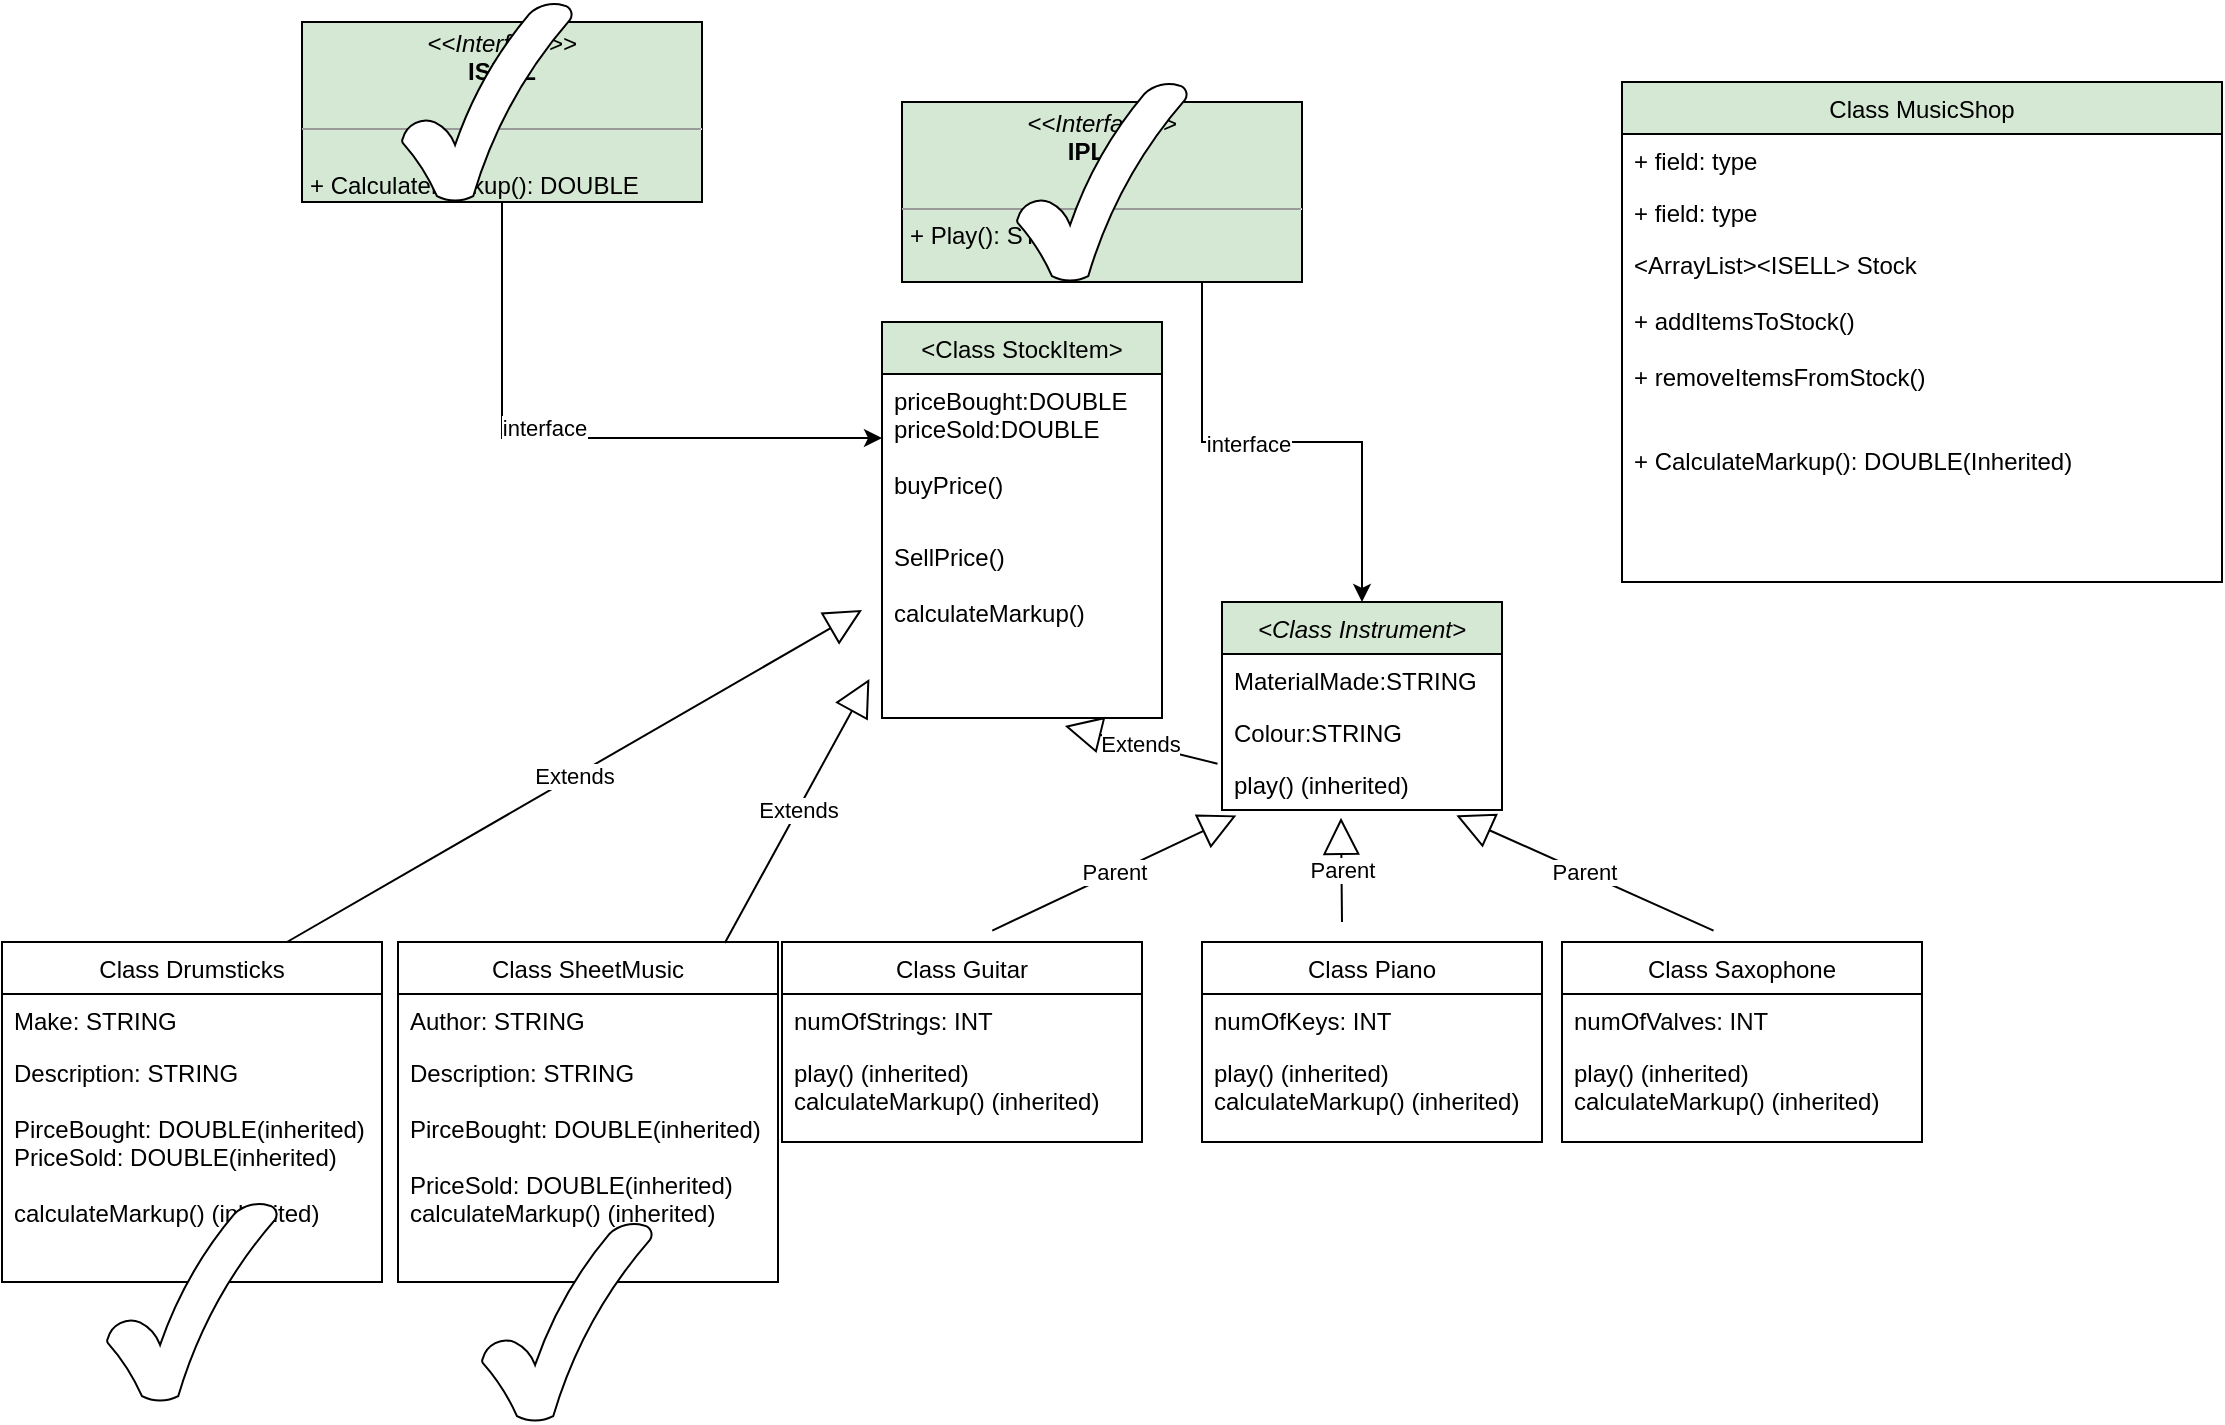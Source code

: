 <mxfile version="14.5.1" type="device"><diagram id="XtFvVDS7R7k3xy_MAySc" name="Page-1"><mxGraphModel dx="1251" dy="618" grid="1" gridSize="10" guides="1" tooltips="1" connect="1" arrows="1" fold="1" page="1" pageScale="1" pageWidth="3300" pageHeight="4681" math="0" shadow="0"><root><mxCell id="0"/><mxCell id="1" parent="0"/><mxCell id="AZCF6s1ImzgPR_b7xrG4-24" value="Class MusicShop" style="swimlane;fontStyle=0;childLayout=stackLayout;horizontal=1;startSize=26;fillColor=#D5E8D4;horizontalStack=0;resizeParent=1;resizeParentMax=0;resizeLast=0;collapsible=1;marginBottom=0;" vertex="1" parent="1"><mxGeometry x="910" y="60" width="300" height="250" as="geometry"/></mxCell><mxCell id="AZCF6s1ImzgPR_b7xrG4-25" value="+ field: type" style="text;strokeColor=none;fillColor=none;align=left;verticalAlign=top;spacingLeft=4;spacingRight=4;overflow=hidden;rotatable=0;points=[[0,0.5],[1,0.5]];portConstraint=eastwest;" vertex="1" parent="AZCF6s1ImzgPR_b7xrG4-24"><mxGeometry y="26" width="300" height="26" as="geometry"/></mxCell><mxCell id="AZCF6s1ImzgPR_b7xrG4-26" value="+ field: type" style="text;strokeColor=none;fillColor=none;align=left;verticalAlign=top;spacingLeft=4;spacingRight=4;overflow=hidden;rotatable=0;points=[[0,0.5],[1,0.5]];portConstraint=eastwest;" vertex="1" parent="AZCF6s1ImzgPR_b7xrG4-24"><mxGeometry y="52" width="300" height="26" as="geometry"/></mxCell><mxCell id="AZCF6s1ImzgPR_b7xrG4-27" value="&lt;ArrayList&gt;&lt;ISELL&gt; Stock&#10;&#10;+ addItemsToStock()&#10;&#10;+ removeItemsFromStock()&#10;&#10;&#10;+ CalculateMarkup(): DOUBLE(Inherited)" style="text;strokeColor=none;fillColor=none;align=left;verticalAlign=top;spacingLeft=4;spacingRight=4;overflow=hidden;rotatable=0;points=[[0,0.5],[1,0.5]];portConstraint=eastwest;" vertex="1" parent="AZCF6s1ImzgPR_b7xrG4-24"><mxGeometry y="78" width="300" height="172" as="geometry"/></mxCell><mxCell id="AZCF6s1ImzgPR_b7xrG4-59" style="edgeStyle=orthogonalEdgeStyle;rounded=0;orthogonalLoop=1;jettySize=auto;html=1;exitX=0.75;exitY=1;exitDx=0;exitDy=0;entryX=0.5;entryY=0;entryDx=0;entryDy=0;" edge="1" parent="1" source="AZCF6s1ImzgPR_b7xrG4-28" target="AZCF6s1ImzgPR_b7xrG4-41"><mxGeometry relative="1" as="geometry"/></mxCell><mxCell id="AZCF6s1ImzgPR_b7xrG4-60" value="interface" style="edgeLabel;html=1;align=center;verticalAlign=middle;resizable=0;points=[];" vertex="1" connectable="0" parent="AZCF6s1ImzgPR_b7xrG4-59"><mxGeometry x="-0.144" y="-1" relative="1" as="geometry"><mxPoint as="offset"/></mxGeometry></mxCell><mxCell id="AZCF6s1ImzgPR_b7xrG4-28" value="&lt;p style=&quot;margin: 0px ; margin-top: 4px ; text-align: center&quot;&gt;&lt;i&gt;&amp;lt;&amp;lt;Interface&amp;gt;&amp;gt;&lt;/i&gt;&lt;br&gt;&lt;b&gt;IPLAY&lt;/b&gt;&lt;/p&gt;&lt;p style=&quot;margin: 0px ; margin-left: 4px&quot;&gt;&lt;br&gt;&lt;/p&gt;&lt;hr size=&quot;1&quot;&gt;&lt;p style=&quot;margin: 0px ; margin-left: 4px&quot;&gt;+ Play(): STRING&lt;br&gt;&lt;br&gt;&lt;/p&gt;" style="verticalAlign=top;align=left;overflow=fill;fontSize=12;fontFamily=Helvetica;html=1;fillColor=#D5E8D4;" vertex="1" parent="1"><mxGeometry x="550" y="70" width="200" height="90" as="geometry"/></mxCell><mxCell id="AZCF6s1ImzgPR_b7xrG4-29" value="Class Guitar" style="swimlane;fontStyle=0;childLayout=stackLayout;horizontal=1;startSize=26;fillColor=none;horizontalStack=0;resizeParent=1;resizeParentMax=0;resizeLast=0;collapsible=1;marginBottom=0;" vertex="1" parent="1"><mxGeometry x="490" y="490" width="180" height="100" as="geometry"/></mxCell><mxCell id="AZCF6s1ImzgPR_b7xrG4-30" value="numOfStrings: INT" style="text;strokeColor=none;fillColor=none;align=left;verticalAlign=top;spacingLeft=4;spacingRight=4;overflow=hidden;rotatable=0;points=[[0,0.5],[1,0.5]];portConstraint=eastwest;" vertex="1" parent="AZCF6s1ImzgPR_b7xrG4-29"><mxGeometry y="26" width="180" height="26" as="geometry"/></mxCell><mxCell id="AZCF6s1ImzgPR_b7xrG4-32" value="play() (inherited)&#10;calculateMarkup() (inherited)" style="text;strokeColor=none;fillColor=none;align=left;verticalAlign=top;spacingLeft=4;spacingRight=4;overflow=hidden;rotatable=0;points=[[0,0.5],[1,0.5]];portConstraint=eastwest;" vertex="1" parent="AZCF6s1ImzgPR_b7xrG4-29"><mxGeometry y="52" width="180" height="48" as="geometry"/></mxCell><mxCell id="AZCF6s1ImzgPR_b7xrG4-33" value="Class Piano" style="swimlane;fontStyle=0;childLayout=stackLayout;horizontal=1;startSize=26;fillColor=none;horizontalStack=0;resizeParent=1;resizeParentMax=0;resizeLast=0;collapsible=1;marginBottom=0;" vertex="1" parent="1"><mxGeometry x="700" y="490" width="170" height="100" as="geometry"/></mxCell><mxCell id="AZCF6s1ImzgPR_b7xrG4-34" value="numOfKeys: INT" style="text;strokeColor=none;fillColor=none;align=left;verticalAlign=top;spacingLeft=4;spacingRight=4;overflow=hidden;rotatable=0;points=[[0,0.5],[1,0.5]];portConstraint=eastwest;" vertex="1" parent="AZCF6s1ImzgPR_b7xrG4-33"><mxGeometry y="26" width="170" height="26" as="geometry"/></mxCell><mxCell id="AZCF6s1ImzgPR_b7xrG4-36" value="play() (inherited)&#10;calculateMarkup() (inherited)" style="text;strokeColor=none;fillColor=none;align=left;verticalAlign=top;spacingLeft=4;spacingRight=4;overflow=hidden;rotatable=0;points=[[0,0.5],[1,0.5]];portConstraint=eastwest;" vertex="1" parent="AZCF6s1ImzgPR_b7xrG4-33"><mxGeometry y="52" width="170" height="48" as="geometry"/></mxCell><mxCell id="AZCF6s1ImzgPR_b7xrG4-37" value="Class Saxophone" style="swimlane;fontStyle=0;childLayout=stackLayout;horizontal=1;startSize=26;fillColor=none;horizontalStack=0;resizeParent=1;resizeParentMax=0;resizeLast=0;collapsible=1;marginBottom=0;" vertex="1" parent="1"><mxGeometry x="880" y="490" width="180" height="100" as="geometry"/></mxCell><mxCell id="AZCF6s1ImzgPR_b7xrG4-38" value="numOfValves: INT" style="text;strokeColor=none;fillColor=none;align=left;verticalAlign=top;spacingLeft=4;spacingRight=4;overflow=hidden;rotatable=0;points=[[0,0.5],[1,0.5]];portConstraint=eastwest;" vertex="1" parent="AZCF6s1ImzgPR_b7xrG4-37"><mxGeometry y="26" width="180" height="26" as="geometry"/></mxCell><mxCell id="AZCF6s1ImzgPR_b7xrG4-40" value="play() (inherited)&#10;calculateMarkup() (inherited)" style="text;strokeColor=none;fillColor=none;align=left;verticalAlign=top;spacingLeft=4;spacingRight=4;overflow=hidden;rotatable=0;points=[[0,0.5],[1,0.5]];portConstraint=eastwest;" vertex="1" parent="AZCF6s1ImzgPR_b7xrG4-37"><mxGeometry y="52" width="180" height="48" as="geometry"/></mxCell><mxCell id="AZCF6s1ImzgPR_b7xrG4-41" value="&lt;Class Instrument&gt;" style="swimlane;fontStyle=2;childLayout=stackLayout;horizontal=1;startSize=26;fillColor=#D5E8D4;horizontalStack=0;resizeParent=1;resizeParentMax=0;resizeLast=0;collapsible=1;marginBottom=0;" vertex="1" parent="1"><mxGeometry x="710" y="320" width="140" height="104" as="geometry"/></mxCell><mxCell id="AZCF6s1ImzgPR_b7xrG4-42" value="MaterialMade:STRING" style="text;strokeColor=none;fillColor=none;align=left;verticalAlign=top;spacingLeft=4;spacingRight=4;overflow=hidden;rotatable=0;points=[[0,0.5],[1,0.5]];portConstraint=eastwest;" vertex="1" parent="AZCF6s1ImzgPR_b7xrG4-41"><mxGeometry y="26" width="140" height="26" as="geometry"/></mxCell><mxCell id="AZCF6s1ImzgPR_b7xrG4-43" value="Colour:STRING" style="text;strokeColor=none;fillColor=none;align=left;verticalAlign=top;spacingLeft=4;spacingRight=4;overflow=hidden;rotatable=0;points=[[0,0.5],[1,0.5]];portConstraint=eastwest;" vertex="1" parent="AZCF6s1ImzgPR_b7xrG4-41"><mxGeometry y="52" width="140" height="26" as="geometry"/></mxCell><mxCell id="AZCF6s1ImzgPR_b7xrG4-44" value="play() (inherited)" style="text;strokeColor=none;fillColor=none;align=left;verticalAlign=top;spacingLeft=4;spacingRight=4;overflow=hidden;rotatable=0;points=[[0,0.5],[1,0.5]];portConstraint=eastwest;" vertex="1" parent="AZCF6s1ImzgPR_b7xrG4-41"><mxGeometry y="78" width="140" height="26" as="geometry"/></mxCell><mxCell id="AZCF6s1ImzgPR_b7xrG4-45" value="Parent" style="endArrow=block;endSize=16;endFill=0;html=1;exitX=0.421;exitY=-0.057;exitDx=0;exitDy=0;exitPerimeter=0;entryX=0.837;entryY=1.104;entryDx=0;entryDy=0;entryPerimeter=0;" edge="1" parent="1" source="AZCF6s1ImzgPR_b7xrG4-37" target="AZCF6s1ImzgPR_b7xrG4-44"><mxGeometry width="160" relative="1" as="geometry"><mxPoint x="920" y="380" as="sourcePoint"/><mxPoint x="1080" y="380" as="targetPoint"/></mxGeometry></mxCell><mxCell id="AZCF6s1ImzgPR_b7xrG4-46" value="Parent" style="endArrow=block;endSize=16;endFill=0;html=1;exitX=0.584;exitY=-0.057;exitDx=0;exitDy=0;exitPerimeter=0;entryX=0.837;entryY=1.104;entryDx=0;entryDy=0;entryPerimeter=0;" edge="1" parent="1" source="AZCF6s1ImzgPR_b7xrG4-29"><mxGeometry width="160" relative="1" as="geometry"><mxPoint x="828.94" y="485.554" as="sourcePoint"/><mxPoint x="717.18" y="426.704" as="targetPoint"/></mxGeometry></mxCell><mxCell id="AZCF6s1ImzgPR_b7xrG4-47" value="Parent" style="endArrow=block;endSize=16;endFill=0;html=1;entryX=0.425;entryY=1.149;entryDx=0;entryDy=0;entryPerimeter=0;" edge="1" parent="1" target="AZCF6s1ImzgPR_b7xrG4-44"><mxGeometry width="160" relative="1" as="geometry"><mxPoint x="770" y="480" as="sourcePoint"/><mxPoint x="847.18" y="446.704" as="targetPoint"/></mxGeometry></mxCell><mxCell id="AZCF6s1ImzgPR_b7xrG4-64" style="edgeStyle=orthogonalEdgeStyle;rounded=0;orthogonalLoop=1;jettySize=auto;html=1;exitX=0.5;exitY=1;exitDx=0;exitDy=0;entryX=0;entryY=0.5;entryDx=0;entryDy=0;" edge="1" parent="1" source="AZCF6s1ImzgPR_b7xrG4-48" target="AZCF6s1ImzgPR_b7xrG4-70"><mxGeometry relative="1" as="geometry"/></mxCell><mxCell id="AZCF6s1ImzgPR_b7xrG4-65" value="interface" style="edgeLabel;html=1;align=center;verticalAlign=middle;resizable=0;points=[];" vertex="1" connectable="0" parent="AZCF6s1ImzgPR_b7xrG4-64"><mxGeometry x="-0.101" y="5" relative="1" as="geometry"><mxPoint as="offset"/></mxGeometry></mxCell><mxCell id="AZCF6s1ImzgPR_b7xrG4-48" value="&lt;p style=&quot;margin: 0px ; margin-top: 4px ; text-align: center&quot;&gt;&lt;i&gt;&amp;lt;&amp;lt;Interface&amp;gt;&amp;gt;&lt;/i&gt;&lt;br&gt;&lt;b&gt;ISELL&lt;/b&gt;&lt;/p&gt;&lt;p style=&quot;margin: 0px ; margin-left: 4px&quot;&gt;&lt;br&gt;&lt;/p&gt;&lt;hr size=&quot;1&quot;&gt;&lt;p style=&quot;margin: 0px ; margin-left: 4px&quot;&gt;&lt;br&gt;+ CalculateMarkup(): DOUBLE&lt;/p&gt;" style="verticalAlign=top;align=left;overflow=fill;fontSize=12;fontFamily=Helvetica;html=1;fillColor=#D5E8D4;" vertex="1" parent="1"><mxGeometry x="250" y="30" width="200" height="90" as="geometry"/></mxCell><mxCell id="AZCF6s1ImzgPR_b7xrG4-49" value="Class Drumsticks" style="swimlane;fontStyle=0;childLayout=stackLayout;horizontal=1;startSize=26;fillColor=none;horizontalStack=0;resizeParent=1;resizeParentMax=0;resizeLast=0;collapsible=1;marginBottom=0;" vertex="1" parent="1"><mxGeometry x="100" y="490" width="190" height="170" as="geometry"/></mxCell><mxCell id="AZCF6s1ImzgPR_b7xrG4-50" value="Make: STRING" style="text;strokeColor=none;fillColor=none;align=left;verticalAlign=top;spacingLeft=4;spacingRight=4;overflow=hidden;rotatable=0;points=[[0,0.5],[1,0.5]];portConstraint=eastwest;" vertex="1" parent="AZCF6s1ImzgPR_b7xrG4-49"><mxGeometry y="26" width="190" height="26" as="geometry"/></mxCell><mxCell id="AZCF6s1ImzgPR_b7xrG4-51" value="Description: STRING&#10;&#10;PirceBought: DOUBLE(inherited)&#10;PriceSold: DOUBLE(inherited)&#10;&#10;calculateMarkup() (inherited)" style="text;strokeColor=none;fillColor=none;align=left;verticalAlign=top;spacingLeft=4;spacingRight=4;overflow=hidden;rotatable=0;points=[[0,0.5],[1,0.5]];portConstraint=eastwest;" vertex="1" parent="AZCF6s1ImzgPR_b7xrG4-49"><mxGeometry y="52" width="190" height="118" as="geometry"/></mxCell><mxCell id="AZCF6s1ImzgPR_b7xrG4-52" value="Class SheetMusic" style="swimlane;fontStyle=0;childLayout=stackLayout;horizontal=1;startSize=26;fillColor=none;horizontalStack=0;resizeParent=1;resizeParentMax=0;resizeLast=0;collapsible=1;marginBottom=0;" vertex="1" parent="1"><mxGeometry x="298" y="490" width="190" height="170" as="geometry"/></mxCell><mxCell id="AZCF6s1ImzgPR_b7xrG4-53" value="Author: STRING" style="text;strokeColor=none;fillColor=none;align=left;verticalAlign=top;spacingLeft=4;spacingRight=4;overflow=hidden;rotatable=0;points=[[0,0.5],[1,0.5]];portConstraint=eastwest;" vertex="1" parent="AZCF6s1ImzgPR_b7xrG4-52"><mxGeometry y="26" width="190" height="26" as="geometry"/></mxCell><mxCell id="AZCF6s1ImzgPR_b7xrG4-54" value="Description: STRING&#10;&#10;PirceBought: DOUBLE(inherited)&#10;&#10;PriceSold: DOUBLE(inherited)&#10;calculateMarkup() (inherited)" style="text;strokeColor=none;fillColor=none;align=left;verticalAlign=top;spacingLeft=4;spacingRight=4;overflow=hidden;rotatable=0;points=[[0,0.5],[1,0.5]];portConstraint=eastwest;" vertex="1" parent="AZCF6s1ImzgPR_b7xrG4-52"><mxGeometry y="52" width="190" height="118" as="geometry"/></mxCell><mxCell id="AZCF6s1ImzgPR_b7xrG4-56" style="edgeStyle=orthogonalEdgeStyle;rounded=0;orthogonalLoop=1;jettySize=auto;html=1;exitX=0.5;exitY=1;exitDx=0;exitDy=0;" edge="1" parent="1" source="AZCF6s1ImzgPR_b7xrG4-28" target="AZCF6s1ImzgPR_b7xrG4-28"><mxGeometry relative="1" as="geometry"/></mxCell><mxCell id="AZCF6s1ImzgPR_b7xrG4-69" value="&lt;Class StockItem&gt;" style="swimlane;fontStyle=0;childLayout=stackLayout;horizontal=1;startSize=26;fillColor=#D5E8D4;horizontalStack=0;resizeParent=1;resizeParentMax=0;resizeLast=0;collapsible=1;marginBottom=0;" vertex="1" parent="1"><mxGeometry x="540" y="180" width="140" height="198" as="geometry"/></mxCell><mxCell id="AZCF6s1ImzgPR_b7xrG4-70" value="priceBought:DOUBLE&#10;priceSold:DOUBLE&#10;&#10;buyPrice()" style="text;strokeColor=none;fillColor=none;align=left;verticalAlign=top;spacingLeft=4;spacingRight=4;overflow=hidden;rotatable=0;points=[[0,0.5],[1,0.5]];portConstraint=eastwest;" vertex="1" parent="AZCF6s1ImzgPR_b7xrG4-69"><mxGeometry y="26" width="140" height="64" as="geometry"/></mxCell><mxCell id="AZCF6s1ImzgPR_b7xrG4-71" value="&#10;SellPrice()&#10;&#10;calculateMarkup()" style="text;strokeColor=none;fillColor=none;align=left;verticalAlign=top;spacingLeft=4;spacingRight=4;overflow=hidden;rotatable=0;points=[[0,0.5],[1,0.5]];portConstraint=eastwest;" vertex="1" parent="AZCF6s1ImzgPR_b7xrG4-69"><mxGeometry y="90" width="140" height="108" as="geometry"/></mxCell><mxCell id="AZCF6s1ImzgPR_b7xrG4-73" value="Extends" style="endArrow=block;endSize=16;endFill=0;html=1;entryX=0.653;entryY=1.037;entryDx=0;entryDy=0;entryPerimeter=0;exitX=-0.016;exitY=0.109;exitDx=0;exitDy=0;exitPerimeter=0;" edge="1" parent="1" source="AZCF6s1ImzgPR_b7xrG4-44" target="AZCF6s1ImzgPR_b7xrG4-71"><mxGeometry width="160" relative="1" as="geometry"><mxPoint x="700" y="400" as="sourcePoint"/><mxPoint x="1360" y="580" as="targetPoint"/></mxGeometry></mxCell><mxCell id="AZCF6s1ImzgPR_b7xrG4-74" value="Extends" style="endArrow=block;endSize=16;endFill=0;html=1;entryX=-0.045;entryY=0.819;entryDx=0;entryDy=0;entryPerimeter=0;exitX=0.86;exitY=0.003;exitDx=0;exitDy=0;exitPerimeter=0;" edge="1" parent="1" source="AZCF6s1ImzgPR_b7xrG4-52" target="AZCF6s1ImzgPR_b7xrG4-71"><mxGeometry width="160" relative="1" as="geometry"><mxPoint x="740" y="330" as="sourcePoint"/><mxPoint x="683.42" y="300.47" as="targetPoint"/></mxGeometry></mxCell><mxCell id="AZCF6s1ImzgPR_b7xrG4-75" value="Extends" style="endArrow=block;endSize=16;endFill=0;html=1;exitX=0.75;exitY=0;exitDx=0;exitDy=0;" edge="1" parent="1" source="AZCF6s1ImzgPR_b7xrG4-49"><mxGeometry width="160" relative="1" as="geometry"><mxPoint x="430.4" y="500.42" as="sourcePoint"/><mxPoint x="530" y="324" as="targetPoint"/></mxGeometry></mxCell><mxCell id="AZCF6s1ImzgPR_b7xrG4-76" value="" style="verticalLabelPosition=bottom;verticalAlign=top;html=1;shape=mxgraph.basic.tick" vertex="1" parent="1"><mxGeometry x="607.5" y="60" width="85" height="100" as="geometry"/></mxCell><mxCell id="AZCF6s1ImzgPR_b7xrG4-77" value="" style="verticalLabelPosition=bottom;verticalAlign=top;html=1;shape=mxgraph.basic.tick" vertex="1" parent="1"><mxGeometry x="300" y="20" width="85" height="100" as="geometry"/></mxCell><mxCell id="AZCF6s1ImzgPR_b7xrG4-81" value="" style="verticalLabelPosition=bottom;verticalAlign=top;html=1;shape=mxgraph.basic.tick" vertex="1" parent="1"><mxGeometry x="152.5" y="620" width="85" height="100" as="geometry"/></mxCell><mxCell id="AZCF6s1ImzgPR_b7xrG4-82" value="" style="verticalLabelPosition=bottom;verticalAlign=top;html=1;shape=mxgraph.basic.tick" vertex="1" parent="1"><mxGeometry x="340" y="630" width="85" height="100" as="geometry"/></mxCell></root></mxGraphModel></diagram></mxfile>